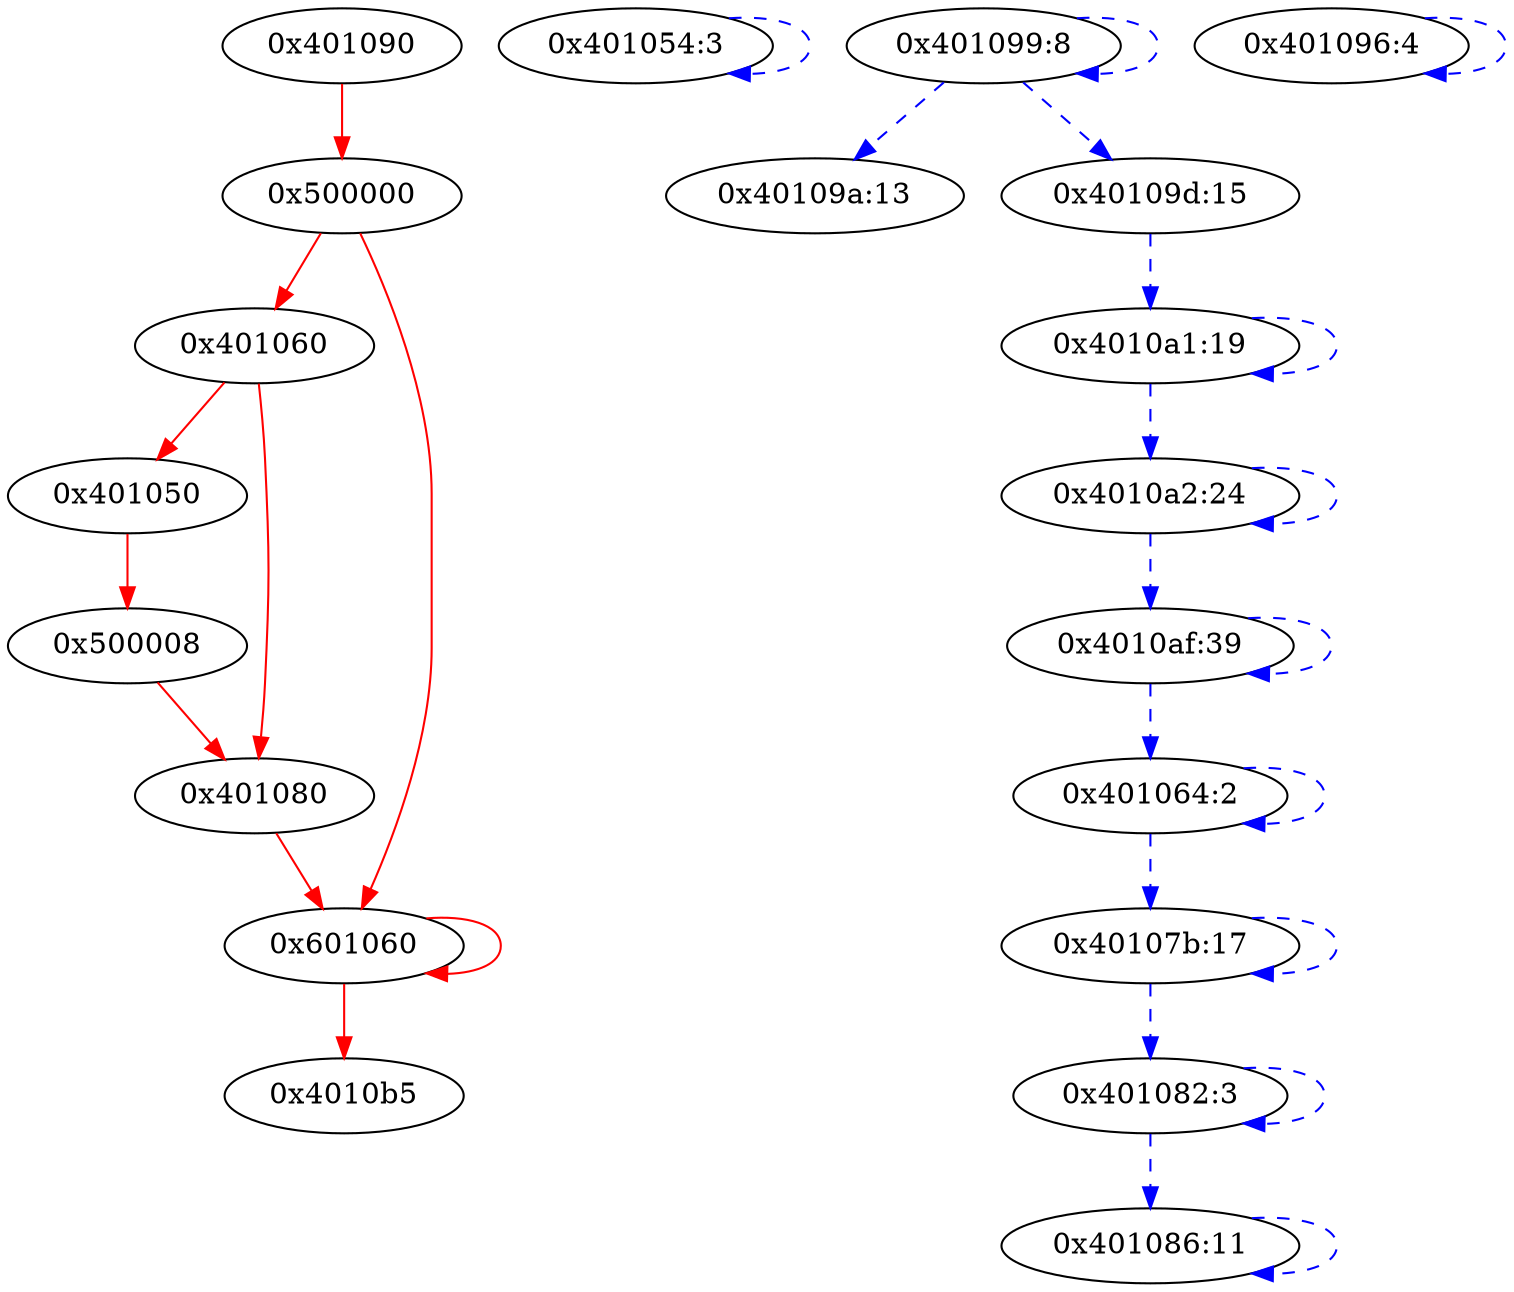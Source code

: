 digraph {
401090 [label="0x401090"];
500000 [label="0x500000"];
401060 [label="0x401060"];
401050 [label="0x401050"];
500008 [label="0x500008"];
401080 [label="0x401080"];
601060 [label="0x601060"];
"4010b5" [label="0x4010b5"];
401054 [label="0x401054:3"];
401082 [label="0x401082:3"];
401086 [label="0x401086:11"];
401064 [label="0x401064:2"];
"40107b" [label="0x40107b:17"];
401096 [label="0x401096:4"];
401099 [label="0x401099:8"];
"40109a" [label="0x40109a:13"];
"40109d" [label="0x40109d:15"];
"4010a1" [label="0x4010a1:19"];
"4010a2" [label="0x4010a2:24"];
"4010af" [label="0x4010af:39"];
401090 -> 500000 [type=control, color=red, style=solid];
500000 -> 401060 [type=control, color=red, style=solid];
500000 -> 601060 [type=control, color=red, style=solid];
401060 -> 401050 [type=control, color=red, style=solid];
401060 -> 401080 [type=control, color=red, style=solid];
401050 -> 500008 [type=control, color=red, style=solid];
500008 -> 401080 [type=control, color=red, style=solid];
401080 -> 601060 [type=control, color=red, style=solid];
601060 -> 601060 [type=control, color=red, style=solid];
601060 -> "4010b5" [type=control, color=red, style=solid];
401054 -> 401054 [type=data, color=blue, style=dashed];
401082 -> 401082 [type=data, color=blue, style=dashed];
401082 -> 401086 [type=data, color=blue, style=dashed];
401086 -> 401086 [type=data, color=blue, style=dashed];
401064 -> 401064 [type=data, color=blue, style=dashed];
401064 -> "40107b" [type=data, color=blue, style=dashed];
"40107b" -> "40107b" [type=data, color=blue, style=dashed];
"40107b" -> 401082 [type=data, color=blue, style=dashed];
401096 -> 401096 [type=data, color=blue, style=dashed];
401099 -> 401099 [type=data, color=blue, style=dashed];
401099 -> "40109a" [type=data, color=blue, style=dashed];
401099 -> "40109d" [type=data, color=blue, style=dashed];
"40109d" -> "4010a1" [type=data, color=blue, style=dashed];
"4010a1" -> "4010a1" [type=data, color=blue, style=dashed];
"4010a1" -> "4010a2" [type=data, color=blue, style=dashed];
"4010a2" -> "4010a2" [type=data, color=blue, style=dashed];
"4010a2" -> "4010af" [type=data, color=blue, style=dashed];
"4010af" -> "4010af" [type=data, color=blue, style=dashed];
"4010af" -> 401064 [type=data, color=blue, style=dashed];
}
